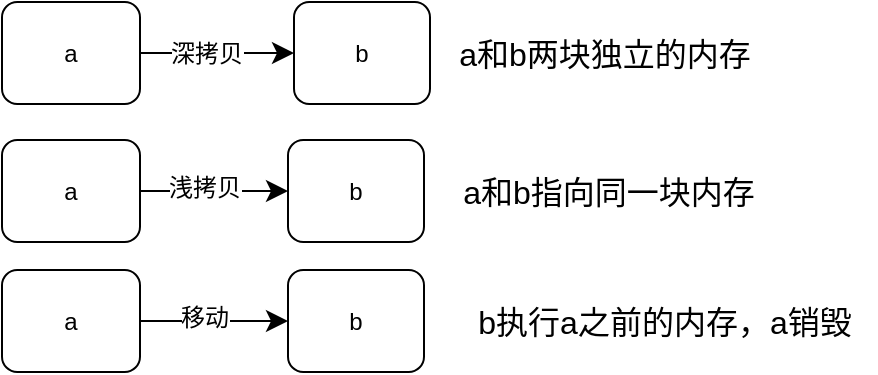 <mxfile version="26.0.7">
  <diagram name="第 1 页" id="qgpCjo9VLXEYnF8sw36p">
    <mxGraphModel dx="2136" dy="1774" grid="0" gridSize="10" guides="1" tooltips="1" connect="1" arrows="1" fold="1" page="0" pageScale="1" pageWidth="827" pageHeight="1169" math="0" shadow="0">
      <root>
        <mxCell id="0" />
        <mxCell id="1" parent="0" />
        <mxCell id="cAGlxDXmSVbrPudvJ77Y-7" style="edgeStyle=none;curved=1;rounded=0;orthogonalLoop=1;jettySize=auto;html=1;exitX=1;exitY=0.5;exitDx=0;exitDy=0;fontSize=12;startSize=8;endSize=8;" edge="1" parent="1" source="cAGlxDXmSVbrPudvJ77Y-3" target="cAGlxDXmSVbrPudvJ77Y-4">
          <mxGeometry relative="1" as="geometry" />
        </mxCell>
        <mxCell id="cAGlxDXmSVbrPudvJ77Y-9" value="深拷贝" style="edgeLabel;html=1;align=center;verticalAlign=middle;resizable=0;points=[];fontSize=12;" vertex="1" connectable="0" parent="cAGlxDXmSVbrPudvJ77Y-7">
          <mxGeometry x="-0.143" y="1" relative="1" as="geometry">
            <mxPoint y="1" as="offset" />
          </mxGeometry>
        </mxCell>
        <mxCell id="cAGlxDXmSVbrPudvJ77Y-3" value="a" style="rounded=1;whiteSpace=wrap;html=1;" vertex="1" parent="1">
          <mxGeometry x="-44" y="-241" width="69" height="51" as="geometry" />
        </mxCell>
        <mxCell id="cAGlxDXmSVbrPudvJ77Y-4" value="b" style="rounded=1;whiteSpace=wrap;html=1;" vertex="1" parent="1">
          <mxGeometry x="102" y="-241" width="68" height="51" as="geometry" />
        </mxCell>
        <mxCell id="cAGlxDXmSVbrPudvJ77Y-8" style="edgeStyle=none;curved=1;rounded=0;orthogonalLoop=1;jettySize=auto;html=1;exitX=1;exitY=0.5;exitDx=0;exitDy=0;entryX=0;entryY=0.5;entryDx=0;entryDy=0;fontSize=12;startSize=8;endSize=8;" edge="1" parent="1" source="cAGlxDXmSVbrPudvJ77Y-5" target="cAGlxDXmSVbrPudvJ77Y-6">
          <mxGeometry relative="1" as="geometry" />
        </mxCell>
        <mxCell id="cAGlxDXmSVbrPudvJ77Y-10" value="浅拷贝" style="edgeLabel;html=1;align=center;verticalAlign=middle;resizable=0;points=[];fontSize=12;" vertex="1" connectable="0" parent="cAGlxDXmSVbrPudvJ77Y-8">
          <mxGeometry x="-0.149" y="2" relative="1" as="geometry">
            <mxPoint as="offset" />
          </mxGeometry>
        </mxCell>
        <mxCell id="cAGlxDXmSVbrPudvJ77Y-5" value="a" style="rounded=1;whiteSpace=wrap;html=1;" vertex="1" parent="1">
          <mxGeometry x="-44" y="-172" width="69" height="51" as="geometry" />
        </mxCell>
        <mxCell id="cAGlxDXmSVbrPudvJ77Y-6" value="b" style="rounded=1;whiteSpace=wrap;html=1;" vertex="1" parent="1">
          <mxGeometry x="99" y="-172" width="68" height="51" as="geometry" />
        </mxCell>
        <mxCell id="cAGlxDXmSVbrPudvJ77Y-11" style="edgeStyle=none;curved=1;rounded=0;orthogonalLoop=1;jettySize=auto;html=1;exitX=1;exitY=0.5;exitDx=0;exitDy=0;entryX=0;entryY=0.5;entryDx=0;entryDy=0;fontSize=12;startSize=8;endSize=8;" edge="1" parent="1" source="cAGlxDXmSVbrPudvJ77Y-13" target="cAGlxDXmSVbrPudvJ77Y-14">
          <mxGeometry relative="1" as="geometry" />
        </mxCell>
        <mxCell id="cAGlxDXmSVbrPudvJ77Y-12" value="移动" style="edgeLabel;html=1;align=center;verticalAlign=middle;resizable=0;points=[];fontSize=12;" vertex="1" connectable="0" parent="cAGlxDXmSVbrPudvJ77Y-11">
          <mxGeometry x="-0.149" y="2" relative="1" as="geometry">
            <mxPoint as="offset" />
          </mxGeometry>
        </mxCell>
        <mxCell id="cAGlxDXmSVbrPudvJ77Y-13" value="a" style="rounded=1;whiteSpace=wrap;html=1;" vertex="1" parent="1">
          <mxGeometry x="-44" y="-107" width="69" height="51" as="geometry" />
        </mxCell>
        <mxCell id="cAGlxDXmSVbrPudvJ77Y-14" value="b" style="rounded=1;whiteSpace=wrap;html=1;" vertex="1" parent="1">
          <mxGeometry x="99" y="-107" width="68" height="51" as="geometry" />
        </mxCell>
        <mxCell id="cAGlxDXmSVbrPudvJ77Y-15" value="a和b两块独立的内存" style="text;html=1;align=center;verticalAlign=middle;whiteSpace=wrap;rounded=0;fontSize=16;" vertex="1" parent="1">
          <mxGeometry x="175" y="-230" width="165" height="30" as="geometry" />
        </mxCell>
        <mxCell id="cAGlxDXmSVbrPudvJ77Y-16" value="a和b指向同一块内存" style="text;html=1;align=center;verticalAlign=middle;whiteSpace=wrap;rounded=0;fontSize=16;" vertex="1" parent="1">
          <mxGeometry x="177" y="-161.5" width="165" height="30" as="geometry" />
        </mxCell>
        <mxCell id="cAGlxDXmSVbrPudvJ77Y-17" value="b执行a之前的内存，a销毁" style="text;html=1;align=center;verticalAlign=middle;whiteSpace=wrap;rounded=0;fontSize=16;" vertex="1" parent="1">
          <mxGeometry x="182" y="-96.5" width="211" height="30" as="geometry" />
        </mxCell>
      </root>
    </mxGraphModel>
  </diagram>
</mxfile>

